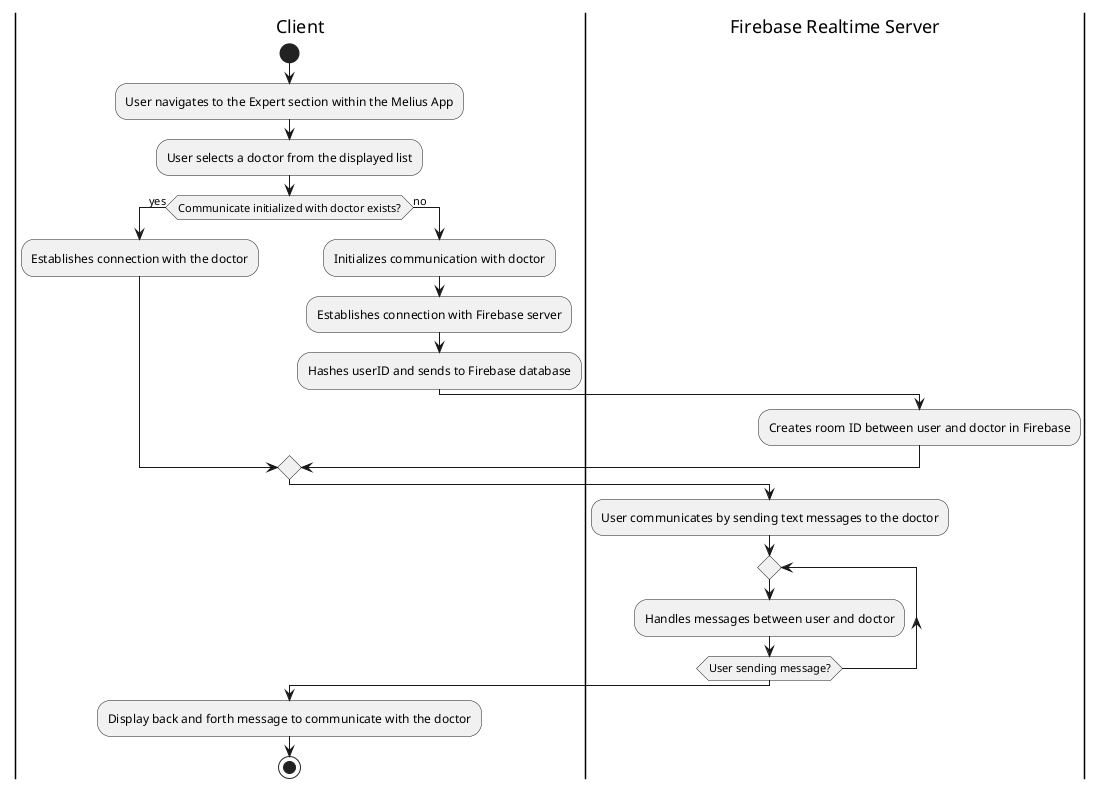 @startuml
|Client|
start
:User navigates to the Expert section within the Melius App;
:User selects a doctor from the displayed list;
if (Communicate initialized with doctor exists?) then (yes)
    :Establishes connection with the doctor;
else (no)
    :Initializes communication with doctor;
    :Establishes connection with Firebase server;
    :Hashes userID and sends to Firebase database;
    |Firebase Realtime Server|
    :Creates room ID between user and doctor in Firebase;
endif
:User communicates by sending text messages to the doctor;
|Firebase Realtime Server|
repeat
    :Handles messages between user and doctor;
repeat while (User sending message?)
|Client|
:Display back and forth message to communicate with the doctor;
stop
@enduml
